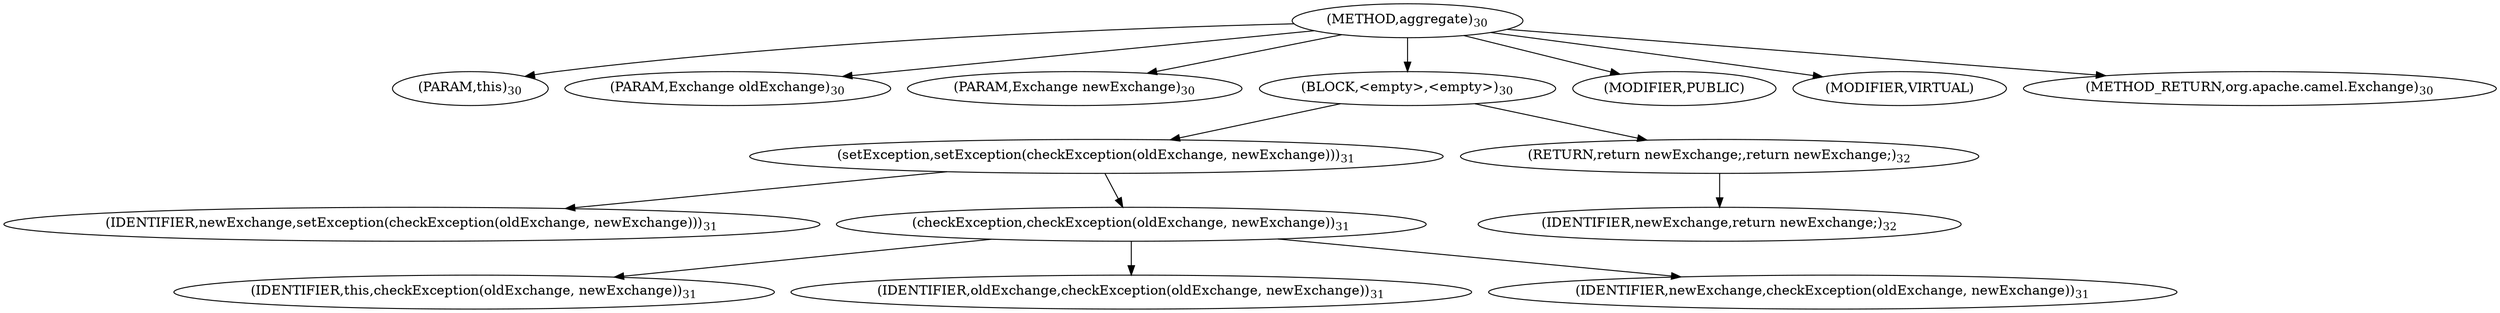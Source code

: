 digraph "aggregate" {  
"22" [label = <(METHOD,aggregate)<SUB>30</SUB>> ]
"4" [label = <(PARAM,this)<SUB>30</SUB>> ]
"23" [label = <(PARAM,Exchange oldExchange)<SUB>30</SUB>> ]
"24" [label = <(PARAM,Exchange newExchange)<SUB>30</SUB>> ]
"25" [label = <(BLOCK,&lt;empty&gt;,&lt;empty&gt;)<SUB>30</SUB>> ]
"26" [label = <(setException,setException(checkException(oldExchange, newExchange)))<SUB>31</SUB>> ]
"27" [label = <(IDENTIFIER,newExchange,setException(checkException(oldExchange, newExchange)))<SUB>31</SUB>> ]
"28" [label = <(checkException,checkException(oldExchange, newExchange))<SUB>31</SUB>> ]
"3" [label = <(IDENTIFIER,this,checkException(oldExchange, newExchange))<SUB>31</SUB>> ]
"29" [label = <(IDENTIFIER,oldExchange,checkException(oldExchange, newExchange))<SUB>31</SUB>> ]
"30" [label = <(IDENTIFIER,newExchange,checkException(oldExchange, newExchange))<SUB>31</SUB>> ]
"31" [label = <(RETURN,return newExchange;,return newExchange;)<SUB>32</SUB>> ]
"32" [label = <(IDENTIFIER,newExchange,return newExchange;)<SUB>32</SUB>> ]
"33" [label = <(MODIFIER,PUBLIC)> ]
"34" [label = <(MODIFIER,VIRTUAL)> ]
"35" [label = <(METHOD_RETURN,org.apache.camel.Exchange)<SUB>30</SUB>> ]
  "22" -> "4" 
  "22" -> "23" 
  "22" -> "24" 
  "22" -> "25" 
  "22" -> "33" 
  "22" -> "34" 
  "22" -> "35" 
  "25" -> "26" 
  "25" -> "31" 
  "26" -> "27" 
  "26" -> "28" 
  "28" -> "3" 
  "28" -> "29" 
  "28" -> "30" 
  "31" -> "32" 
}
